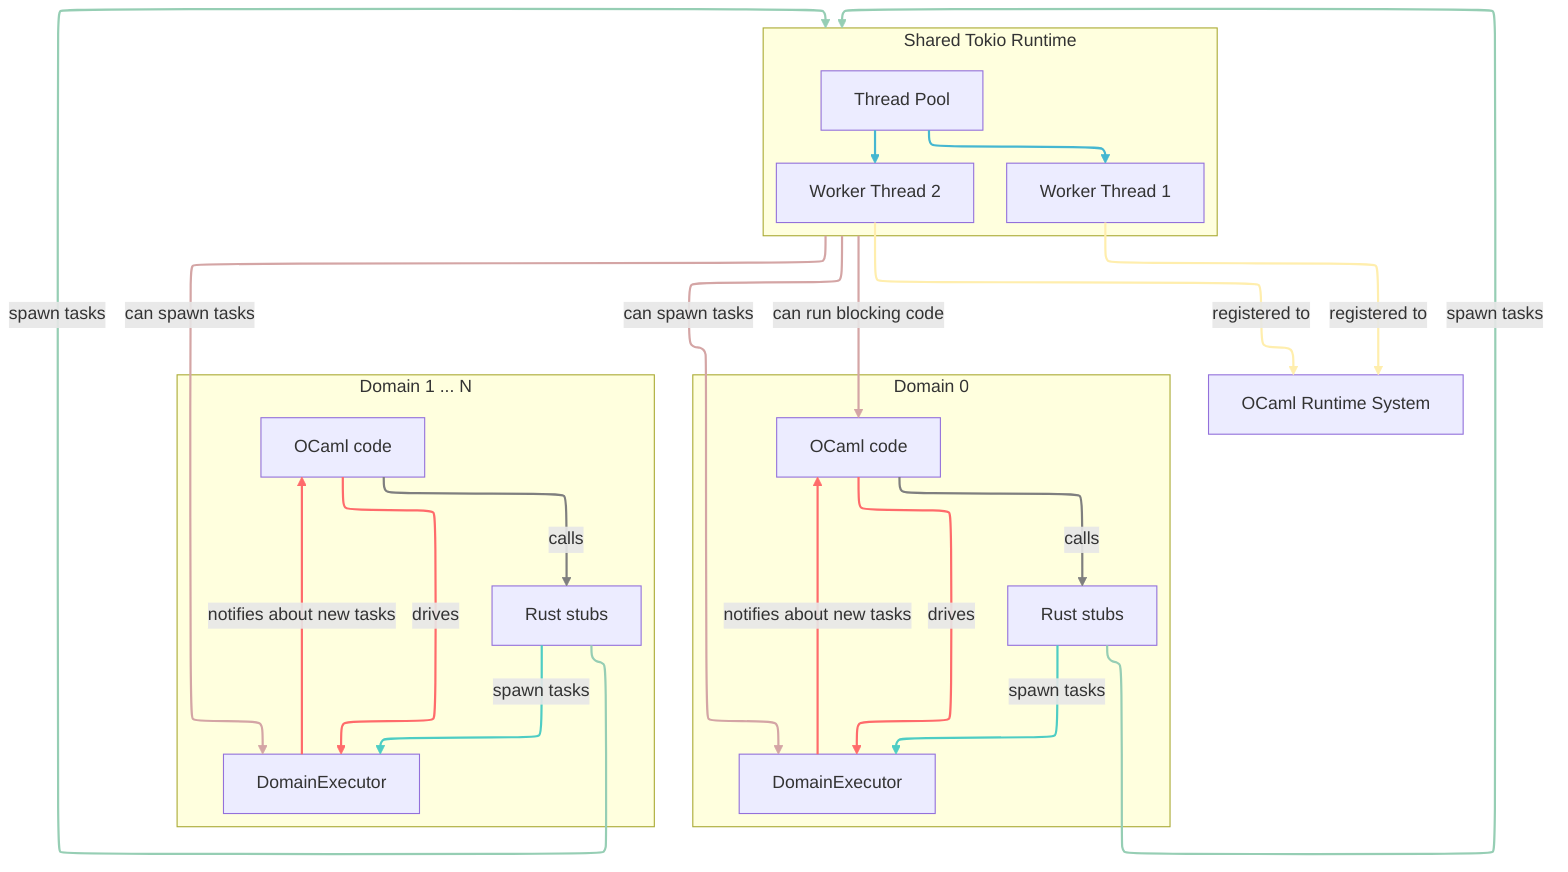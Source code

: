 graph TD
  %% Define OCaml Domains and their Executors
  %%{init: {"flowchart": {"defaultRenderer": "elk"}} }%%
  OCamlRuntime[OCaml Runtime System]
  subgraph Domain0[Domain 0]
    OCamlCode0[OCaml code]
    Executor0[DomainExecutor]
    RustStubs0[Rust stubs]
    OCamlCode0 -->|drives| Executor0
    OCamlCode0 -->|calls| RustStubs0
    RustStubs0 -->|spawn tasks| Executor0
    Executor0 -->|notifies about new tasks| OCamlCode0
    linkStyle 0,3 stroke:#ff6b6b,stroke-width:2
    linkStyle 1 stroke:#7f7f7f,stroke-width:2
    linkStyle 2 stroke:#4ecdc4,stroke-width:2
  end
  subgraph Domain1[Domain 1 ... N]
    OCamlCode1[OCaml code]
    Executor1[DomainExecutor]
    RustStubs1[Rust stubs]
    OCamlCode1 -->|drives| Executor1
    OCamlCode1 -->|calls| RustStubs1
    RustStubs1 -->|spawn tasks| Executor1
    Executor1 -->|notifies about new tasks| OCamlCode1
    linkStyle 4,7 stroke:#ff6b6b,stroke-width:2
    linkStyle 5 stroke:#7f7f7f,stroke-width:2
    linkStyle 6 stroke:#4ecdc4,stroke-width:2
  end
  
  
  %% Define the Shared Tokio Runtime and its Thread Pool
  subgraph TokioRuntime["Shared Tokio Runtime"]
    ThreadPool[Thread Pool]
    WorkerThread1[Worker Thread 1]
    WorkerThread2[Worker Thread 2]
    ThreadPool --> WorkerThread1
    ThreadPool --> WorkerThread2
    linkStyle 8,9 stroke:#45b7d1,stroke-width:2
  end
  
  %% Connections between subgraphs
  RustStubs0 -->|spawn tasks| TokioRuntime
  RustStubs1 -->|spawn tasks| TokioRuntime
  WorkerThread1 -->|registered to| OCamlRuntime
  WorkerThread2 -->|registered to| OCamlRuntime
  TokioRuntime -->|can run blocking code| OCamlCode0
  TokioRuntime -->|can spawn tasks| Executor0
  TokioRuntime -->|can spawn tasks| Executor1
  linkStyle 10,11 stroke:#96ceb4,stroke-width:2
  linkStyle 12,13 stroke:#ffeead,stroke-width:2
  linkStyle 14,15,16 stroke:#d4a5a5,stroke-width:2
